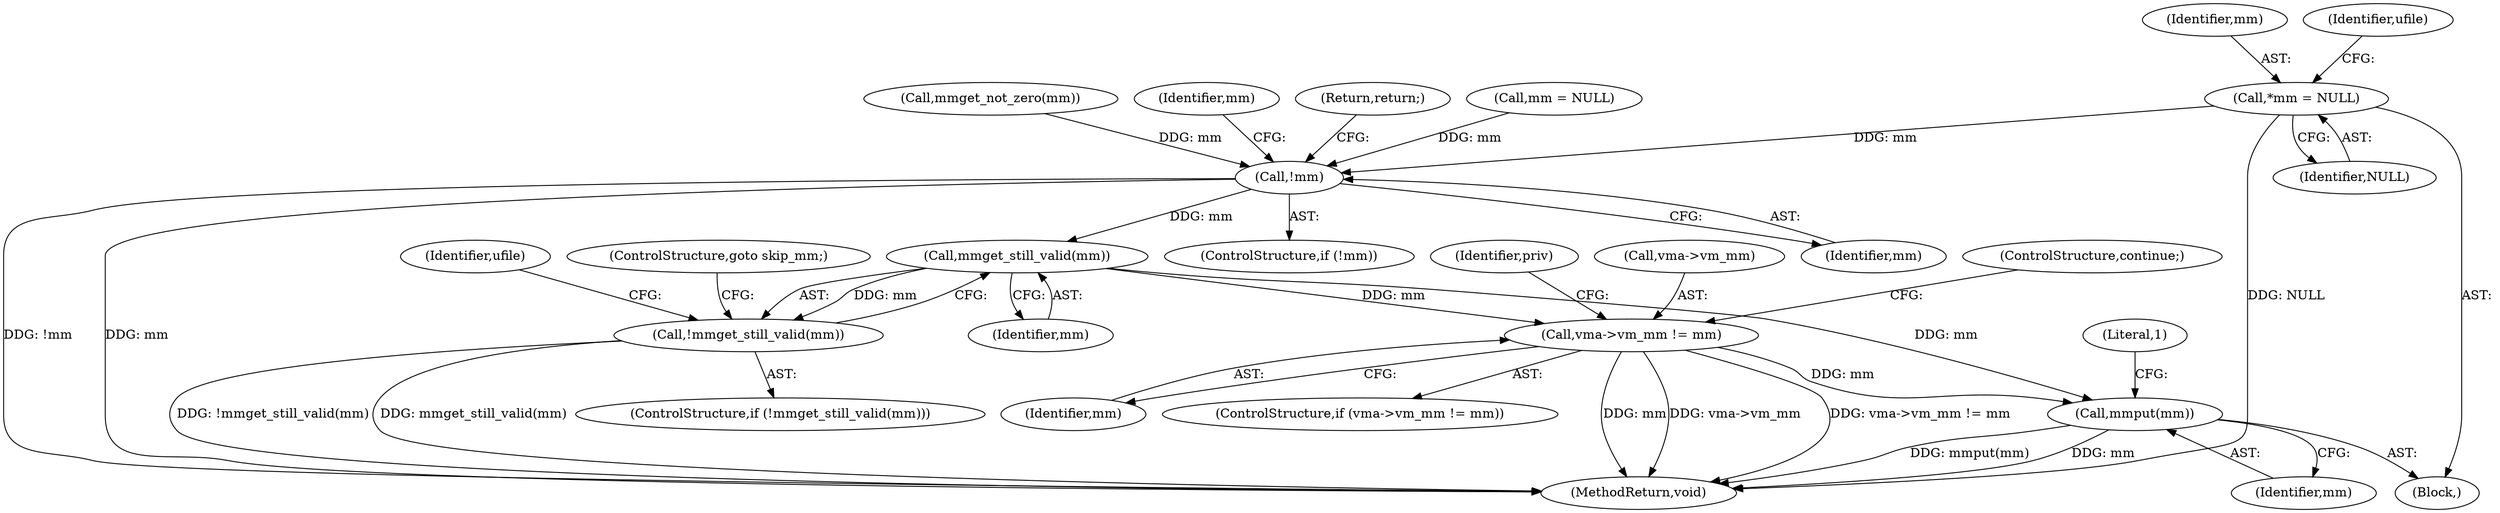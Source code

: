digraph "0_linux_04f5866e41fb70690e28397487d8bd8eea7d712a@pointer" {
"1000116" [label="(Call,*mm = NULL)"];
"1000164" [label="(Call,!mm)"];
"1000174" [label="(Call,mmget_still_valid(mm))"];
"1000173" [label="(Call,!mmget_still_valid(mm))"];
"1000190" [label="(Call,vma->vm_mm != mm)"];
"1000232" [label="(Call,mmput(mm))"];
"1000116" [label="(Call,*mm = NULL)"];
"1000189" [label="(ControlStructure,if (vma->vm_mm != mm))"];
"1000142" [label="(Call,mmget_not_zero(mm))"];
"1000117" [label="(Identifier,mm)"];
"1000170" [label="(Identifier,mm)"];
"1000199" [label="(Identifier,priv)"];
"1000163" [label="(ControlStructure,if (!mm))"];
"1000232" [label="(Call,mmput(mm))"];
"1000114" [label="(Block,)"];
"1000180" [label="(Identifier,ufile)"];
"1000194" [label="(Identifier,mm)"];
"1000166" [label="(Return,return;)"];
"1000174" [label="(Call,mmget_still_valid(mm))"];
"1000118" [label="(Identifier,NULL)"];
"1000113" [label="(Literal,1)"];
"1000173" [label="(Call,!mmget_still_valid(mm))"];
"1000191" [label="(Call,vma->vm_mm)"];
"1000190" [label="(Call,vma->vm_mm != mm)"];
"1000176" [label="(ControlStructure,goto skip_mm;)"];
"1000165" [label="(Identifier,mm)"];
"1000175" [label="(Identifier,mm)"];
"1000172" [label="(ControlStructure,if (!mmget_still_valid(mm)))"];
"1000195" [label="(ControlStructure,continue;)"];
"1000234" [label="(MethodReturn,void)"];
"1000233" [label="(Identifier,mm)"];
"1000122" [label="(Identifier,ufile)"];
"1000164" [label="(Call,!mm)"];
"1000153" [label="(Call,mm = NULL)"];
"1000116" -> "1000114"  [label="AST: "];
"1000116" -> "1000118"  [label="CFG: "];
"1000117" -> "1000116"  [label="AST: "];
"1000118" -> "1000116"  [label="AST: "];
"1000122" -> "1000116"  [label="CFG: "];
"1000116" -> "1000234"  [label="DDG: NULL"];
"1000116" -> "1000164"  [label="DDG: mm"];
"1000164" -> "1000163"  [label="AST: "];
"1000164" -> "1000165"  [label="CFG: "];
"1000165" -> "1000164"  [label="AST: "];
"1000166" -> "1000164"  [label="CFG: "];
"1000170" -> "1000164"  [label="CFG: "];
"1000164" -> "1000234"  [label="DDG: !mm"];
"1000164" -> "1000234"  [label="DDG: mm"];
"1000153" -> "1000164"  [label="DDG: mm"];
"1000142" -> "1000164"  [label="DDG: mm"];
"1000164" -> "1000174"  [label="DDG: mm"];
"1000174" -> "1000173"  [label="AST: "];
"1000174" -> "1000175"  [label="CFG: "];
"1000175" -> "1000174"  [label="AST: "];
"1000173" -> "1000174"  [label="CFG: "];
"1000174" -> "1000173"  [label="DDG: mm"];
"1000174" -> "1000190"  [label="DDG: mm"];
"1000174" -> "1000232"  [label="DDG: mm"];
"1000173" -> "1000172"  [label="AST: "];
"1000176" -> "1000173"  [label="CFG: "];
"1000180" -> "1000173"  [label="CFG: "];
"1000173" -> "1000234"  [label="DDG: mmget_still_valid(mm)"];
"1000173" -> "1000234"  [label="DDG: !mmget_still_valid(mm)"];
"1000190" -> "1000189"  [label="AST: "];
"1000190" -> "1000194"  [label="CFG: "];
"1000191" -> "1000190"  [label="AST: "];
"1000194" -> "1000190"  [label="AST: "];
"1000195" -> "1000190"  [label="CFG: "];
"1000199" -> "1000190"  [label="CFG: "];
"1000190" -> "1000234"  [label="DDG: vma->vm_mm != mm"];
"1000190" -> "1000234"  [label="DDG: mm"];
"1000190" -> "1000234"  [label="DDG: vma->vm_mm"];
"1000190" -> "1000232"  [label="DDG: mm"];
"1000232" -> "1000114"  [label="AST: "];
"1000232" -> "1000233"  [label="CFG: "];
"1000233" -> "1000232"  [label="AST: "];
"1000113" -> "1000232"  [label="CFG: "];
"1000232" -> "1000234"  [label="DDG: mm"];
"1000232" -> "1000234"  [label="DDG: mmput(mm)"];
}
